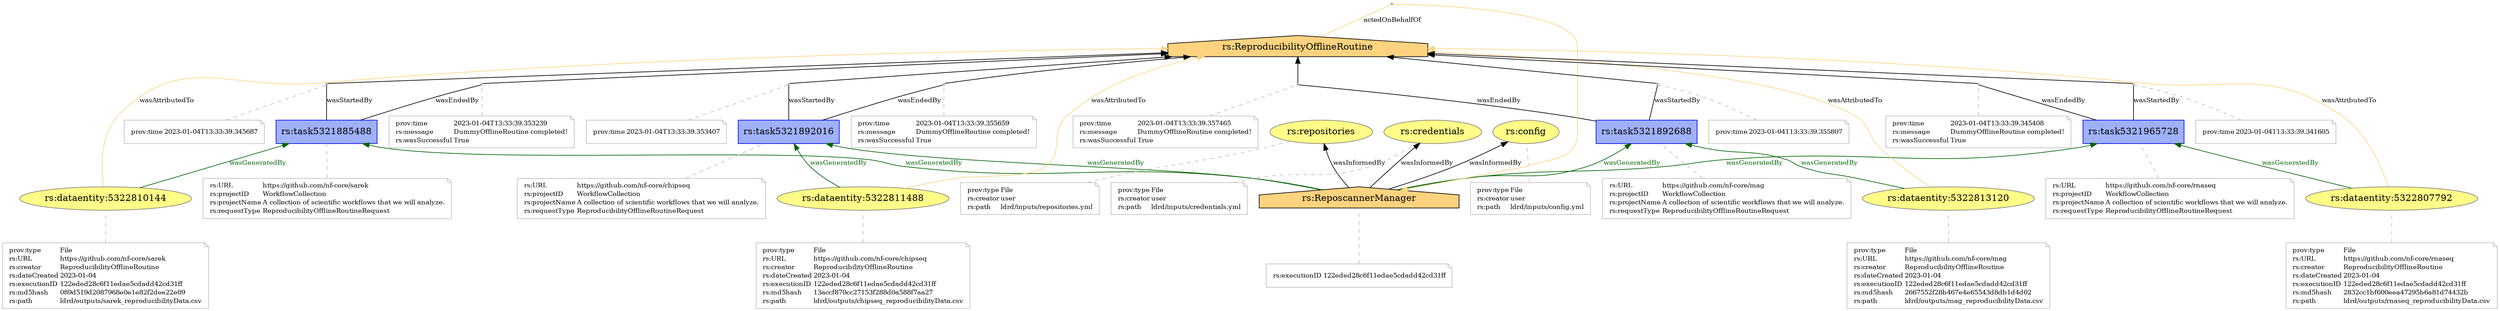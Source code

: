 digraph G {
charset="utf-8";
rankdir=BT;
n1 [URL="reposcanner/ReposcannerManager", fillcolor="#FED37F", label="rs:ReposcannerManager", shape=house, style=filled];
ann1 [color=gray, fontcolor=black, fontsize=10, label=<<TABLE cellpadding="0" border="0">
    <TR>
        <TD align="left" href="reposcanner/executionID">rs:executionID</TD>
        <TD align="left">122eded28c6f11edae5cdadd42cd31ff</TD>
    </TR>
    </TABLE>>, shape=note];
ann1 -> n1  [arrowhead=none, color=gray, style=dashed];
n2 [URL="reposcanner/repositories", color="#808080", fillcolor="#FFFC87", label="rs:repositories", shape=oval, style=filled];
ann2 [color=gray, fontcolor=black, fontsize=10, label=<<TABLE cellpadding="0" border="0">
    <TR>
        <TD align="left" href="http://www.w3.org/ns/prov#type">prov:type</TD>
        <TD align="left">File</TD>
    </TR>
    <TR>
        <TD align="left" href="reposcanner/creator">rs:creator</TD>
        <TD align="left">user</TD>
    </TR>
    <TR>
        <TD align="left" href="reposcanner/path">rs:path</TD>
        <TD align="left">ldrd/inputs/repositories.yml</TD>
    </TR>
    </TABLE>>, shape=note];
ann2 -> n2  [arrowhead=none, color=gray, style=dashed];
n3 [URL="reposcanner/credentials", color="#808080", fillcolor="#FFFC87", label="rs:credentials", shape=oval, style=filled];
ann3 [color=gray, fontcolor=black, fontsize=10, label=<<TABLE cellpadding="0" border="0">
    <TR>
        <TD align="left" href="http://www.w3.org/ns/prov#type">prov:type</TD>
        <TD align="left">File</TD>
    </TR>
    <TR>
        <TD align="left" href="reposcanner/creator">rs:creator</TD>
        <TD align="left">user</TD>
    </TR>
    <TR>
        <TD align="left" href="reposcanner/path">rs:path</TD>
        <TD align="left">ldrd/inputs/credentials.yml</TD>
    </TR>
    </TABLE>>, shape=note];
ann3 -> n3  [arrowhead=none, color=gray, style=dashed];
n4 [URL="reposcanner/config", color="#808080", fillcolor="#FFFC87", label="rs:config", shape=oval, style=filled];
ann4 [color=gray, fontcolor=black, fontsize=10, label=<<TABLE cellpadding="0" border="0">
    <TR>
        <TD align="left" href="http://www.w3.org/ns/prov#type">prov:type</TD>
        <TD align="left">File</TD>
    </TR>
    <TR>
        <TD align="left" href="reposcanner/creator">rs:creator</TD>
        <TD align="left">user</TD>
    </TR>
    <TR>
        <TD align="left" href="reposcanner/path">rs:path</TD>
        <TD align="left">ldrd/inputs/config.yml</TD>
    </TR>
    </TABLE>>, shape=note];
ann4 -> n4  [arrowhead=none, color=gray, style=dashed];
n5 [URL="reposcanner/ReproducibilityOfflineRoutine", fillcolor="#FED37F", label="rs:ReproducibilityOfflineRoutine", shape=house, style=filled];
n6 [URL="reposcanner/task5321965728", color="#0000FF", fillcolor="#9FB1FC", label="rs:task5321965728", shape=box, style=filled];
ann5 [color=gray, fontcolor=black, fontsize=10, label=<<TABLE cellpadding="0" border="0">
    <TR>
        <TD align="left" href="reposcanner/URL">rs:URL</TD>
        <TD align="left">https://github.com/nf-core/rnaseq</TD>
    </TR>
    <TR>
        <TD align="left" href="reposcanner/projectID">rs:projectID</TD>
        <TD align="left">WorkflowCollection</TD>
    </TR>
    <TR>
        <TD align="left" href="reposcanner/projectName">rs:projectName</TD>
        <TD align="left">A collection of scientific workflows that we will analyze.</TD>
    </TR>
    <TR>
        <TD align="left" href="reposcanner/requestType">rs:requestType</TD>
        <TD align="left">ReproducibilityOfflineRoutineRequest</TD>
    </TR>
    </TABLE>>, shape=note];
ann5 -> n6  [arrowhead=none, color=gray, style=dashed];
n7 [URL="reposcanner/task5321885488", color="#0000FF", fillcolor="#9FB1FC", label="rs:task5321885488", shape=box, style=filled];
ann6 [color=gray, fontcolor=black, fontsize=10, label=<<TABLE cellpadding="0" border="0">
    <TR>
        <TD align="left" href="reposcanner/URL">rs:URL</TD>
        <TD align="left">https://github.com/nf-core/sarek</TD>
    </TR>
    <TR>
        <TD align="left" href="reposcanner/projectID">rs:projectID</TD>
        <TD align="left">WorkflowCollection</TD>
    </TR>
    <TR>
        <TD align="left" href="reposcanner/projectName">rs:projectName</TD>
        <TD align="left">A collection of scientific workflows that we will analyze.</TD>
    </TR>
    <TR>
        <TD align="left" href="reposcanner/requestType">rs:requestType</TD>
        <TD align="left">ReproducibilityOfflineRoutineRequest</TD>
    </TR>
    </TABLE>>, shape=note];
ann6 -> n7  [arrowhead=none, color=gray, style=dashed];
n8 [URL="reposcanner/task5321892016", color="#0000FF", fillcolor="#9FB1FC", label="rs:task5321892016", shape=box, style=filled];
ann7 [color=gray, fontcolor=black, fontsize=10, label=<<TABLE cellpadding="0" border="0">
    <TR>
        <TD align="left" href="reposcanner/URL">rs:URL</TD>
        <TD align="left">https://github.com/nf-core/chipseq</TD>
    </TR>
    <TR>
        <TD align="left" href="reposcanner/projectID">rs:projectID</TD>
        <TD align="left">WorkflowCollection</TD>
    </TR>
    <TR>
        <TD align="left" href="reposcanner/projectName">rs:projectName</TD>
        <TD align="left">A collection of scientific workflows that we will analyze.</TD>
    </TR>
    <TR>
        <TD align="left" href="reposcanner/requestType">rs:requestType</TD>
        <TD align="left">ReproducibilityOfflineRoutineRequest</TD>
    </TR>
    </TABLE>>, shape=note];
ann7 -> n8  [arrowhead=none, color=gray, style=dashed];
n9 [URL="reposcanner/task5321892688", color="#0000FF", fillcolor="#9FB1FC", label="rs:task5321892688", shape=box, style=filled];
ann8 [color=gray, fontcolor=black, fontsize=10, label=<<TABLE cellpadding="0" border="0">
    <TR>
        <TD align="left" href="reposcanner/URL">rs:URL</TD>
        <TD align="left">https://github.com/nf-core/mag</TD>
    </TR>
    <TR>
        <TD align="left" href="reposcanner/projectID">rs:projectID</TD>
        <TD align="left">WorkflowCollection</TD>
    </TR>
    <TR>
        <TD align="left" href="reposcanner/projectName">rs:projectName</TD>
        <TD align="left">A collection of scientific workflows that we will analyze.</TD>
    </TR>
    <TR>
        <TD align="left" href="reposcanner/requestType">rs:requestType</TD>
        <TD align="left">ReproducibilityOfflineRoutineRequest</TD>
    </TR>
    </TABLE>>, shape=note];
ann8 -> n9  [arrowhead=none, color=gray, style=dashed];
n10 [URL="reposcanner/dataentity:5322807792", color="#808080", fillcolor="#FFFC87", label="rs:dataentity:5322807792", shape=oval, style=filled];
ann9 [color=gray, fontcolor=black, fontsize=10, label=<<TABLE cellpadding="0" border="0">
    <TR>
        <TD align="left" href="http://www.w3.org/ns/prov#type">prov:type</TD>
        <TD align="left">File</TD>
    </TR>
    <TR>
        <TD align="left" href="reposcanner/URL">rs:URL</TD>
        <TD align="left">https://github.com/nf-core/rnaseq</TD>
    </TR>
    <TR>
        <TD align="left" href="reposcanner/creator">rs:creator</TD>
        <TD align="left">ReproducibilityOfflineRoutine</TD>
    </TR>
    <TR>
        <TD align="left" href="reposcanner/dateCreated">rs:dateCreated</TD>
        <TD align="left">2023-01-04</TD>
    </TR>
    <TR>
        <TD align="left" href="reposcanner/executionID">rs:executionID</TD>
        <TD align="left">122eded28c6f11edae5cdadd42cd31ff</TD>
    </TR>
    <TR>
        <TD align="left" href="reposcanner/md5hash">rs:md5hash</TD>
        <TD align="left">2832cc1bf600eea47295b6a81d74432b</TD>
    </TR>
    <TR>
        <TD align="left" href="reposcanner/path">rs:path</TD>
        <TD align="left">ldrd/outputs/rnaseq_reproducibilityData.csv</TD>
    </TR>
    </TABLE>>, shape=note];
ann9 -> n10  [arrowhead=none, color=gray, style=dashed];
n11 [URL="reposcanner/dataentity:5322810144", color="#808080", fillcolor="#FFFC87", label="rs:dataentity:5322810144", shape=oval, style=filled];
ann10 [color=gray, fontcolor=black, fontsize=10, label=<<TABLE cellpadding="0" border="0">
    <TR>
        <TD align="left" href="http://www.w3.org/ns/prov#type">prov:type</TD>
        <TD align="left">File</TD>
    </TR>
    <TR>
        <TD align="left" href="reposcanner/URL">rs:URL</TD>
        <TD align="left">https://github.com/nf-core/sarek</TD>
    </TR>
    <TR>
        <TD align="left" href="reposcanner/creator">rs:creator</TD>
        <TD align="left">ReproducibilityOfflineRoutine</TD>
    </TR>
    <TR>
        <TD align="left" href="reposcanner/dateCreated">rs:dateCreated</TD>
        <TD align="left">2023-01-04</TD>
    </TR>
    <TR>
        <TD align="left" href="reposcanner/executionID">rs:executionID</TD>
        <TD align="left">122eded28c6f11edae5cdadd42cd31ff</TD>
    </TR>
    <TR>
        <TD align="left" href="reposcanner/md5hash">rs:md5hash</TD>
        <TD align="left">089d519d2087968e0e1e82f2dee22e09</TD>
    </TR>
    <TR>
        <TD align="left" href="reposcanner/path">rs:path</TD>
        <TD align="left">ldrd/outputs/sarek_reproducibilityData.csv</TD>
    </TR>
    </TABLE>>, shape=note];
ann10 -> n11  [arrowhead=none, color=gray, style=dashed];
n12 [URL="reposcanner/dataentity:5322811488", color="#808080", fillcolor="#FFFC87", label="rs:dataentity:5322811488", shape=oval, style=filled];
ann11 [color=gray, fontcolor=black, fontsize=10, label=<<TABLE cellpadding="0" border="0">
    <TR>
        <TD align="left" href="http://www.w3.org/ns/prov#type">prov:type</TD>
        <TD align="left">File</TD>
    </TR>
    <TR>
        <TD align="left" href="reposcanner/URL">rs:URL</TD>
        <TD align="left">https://github.com/nf-core/chipseq</TD>
    </TR>
    <TR>
        <TD align="left" href="reposcanner/creator">rs:creator</TD>
        <TD align="left">ReproducibilityOfflineRoutine</TD>
    </TR>
    <TR>
        <TD align="left" href="reposcanner/dateCreated">rs:dateCreated</TD>
        <TD align="left">2023-01-04</TD>
    </TR>
    <TR>
        <TD align="left" href="reposcanner/executionID">rs:executionID</TD>
        <TD align="left">122eded28c6f11edae5cdadd42cd31ff</TD>
    </TR>
    <TR>
        <TD align="left" href="reposcanner/md5hash">rs:md5hash</TD>
        <TD align="left">13accf870cc27153f288d0a588f7aa27</TD>
    </TR>
    <TR>
        <TD align="left" href="reposcanner/path">rs:path</TD>
        <TD align="left">ldrd/outputs/chipseq_reproducibilityData.csv</TD>
    </TR>
    </TABLE>>, shape=note];
ann11 -> n12  [arrowhead=none, color=gray, style=dashed];
n13 [URL="reposcanner/dataentity:5322813120", color="#808080", fillcolor="#FFFC87", label="rs:dataentity:5322813120", shape=oval, style=filled];
ann12 [color=gray, fontcolor=black, fontsize=10, label=<<TABLE cellpadding="0" border="0">
    <TR>
        <TD align="left" href="http://www.w3.org/ns/prov#type">prov:type</TD>
        <TD align="left">File</TD>
    </TR>
    <TR>
        <TD align="left" href="reposcanner/URL">rs:URL</TD>
        <TD align="left">https://github.com/nf-core/mag</TD>
    </TR>
    <TR>
        <TD align="left" href="reposcanner/creator">rs:creator</TD>
        <TD align="left">ReproducibilityOfflineRoutine</TD>
    </TR>
    <TR>
        <TD align="left" href="reposcanner/dateCreated">rs:dateCreated</TD>
        <TD align="left">2023-01-04</TD>
    </TR>
    <TR>
        <TD align="left" href="reposcanner/executionID">rs:executionID</TD>
        <TD align="left">122eded28c6f11edae5cdadd42cd31ff</TD>
    </TR>
    <TR>
        <TD align="left" href="reposcanner/md5hash">rs:md5hash</TD>
        <TD align="left">2667552f28b467e4e65543d8db1d4d02</TD>
    </TR>
    <TR>
        <TD align="left" href="reposcanner/path">rs:path</TD>
        <TD align="left">ldrd/outputs/mag_reproducibilityData.csv</TD>
    </TR>
    </TABLE>>, shape=note];
ann12 -> n13  [arrowhead=none, color=gray, style=dashed];
n1 -> n2  [fontsize="10.0", label=wasInformedBy];
n1 -> n3  [fontsize="10.0", label=wasInformedBy];
n1 -> n4  [fontsize="10.0", label=wasInformedBy];
b1 [color=gray, label="", shape=point];
n5 -> b1  [arrowhead=none, color="#FED37F", fontsize="10.0", label=actedOnBehalfOf];
b1 -> n1  [color="#FED37F", fontsize="10.0"];
n1 -> n6  [color=darkgreen, fontcolor=darkgreen, fontsize="10.0", label=wasGeneratedBy];
n1 -> n7  [color=darkgreen, fontcolor=darkgreen, fontsize="10.0", label=wasGeneratedBy];
n1 -> n8  [color=darkgreen, fontcolor=darkgreen, fontsize="10.0", label=wasGeneratedBy];
n1 -> n9  [color=darkgreen, fontcolor=darkgreen, fontsize="10.0", label=wasGeneratedBy];
b2 [color=gray, label="", shape=point];
n6 -> b2  [arrowhead=none, fontsize="10.0", label=wasStartedBy];
b2 -> n5  [fontsize="10.0"];
ann13 [color=gray, fontcolor=black, fontsize=10, label=<<TABLE cellpadding="0" border="0">
    <TR>
        <TD align="left" href="http://www.w3.org/ns/prov#time">prov:time</TD>
        <TD align="left">2023-01-04T13:33:39.341605</TD>
    </TR>
    </TABLE>>, shape=note];
ann13 -> b2  [arrowhead=none, color=gray, style=dashed];
b3 [color=gray, label="", shape=point];
n6 -> b3  [arrowhead=none, fontsize="10.0", label=wasEndedBy];
b3 -> n5  [fontsize="10.0"];
ann14 [color=gray, fontcolor=black, fontsize=10, label=<<TABLE cellpadding="0" border="0">
    <TR>
        <TD align="left" href="http://www.w3.org/ns/prov#time">prov:time</TD>
        <TD align="left">2023-01-04T13:33:39.345408</TD>
    </TR>
    <TR>
        <TD align="left" href="reposcanner/message">rs:message</TD>
        <TD align="left">DummyOfflineRoutine completed!</TD>
    </TR>
    <TR>
        <TD align="left" href="reposcanner/wasSuccessful">rs:wasSuccessful</TD>
        <TD align="left">True</TD>
    </TR>
    </TABLE>>, shape=note];
ann14 -> b3  [arrowhead=none, color=gray, style=dashed];
n10 -> n6  [color=darkgreen, fontcolor=darkgreen, fontsize="10.0", label=wasGeneratedBy];
n10 -> n5  [color="#FED37F", fontsize="10.0", label=wasAttributedTo];
b4 [color=gray, label="", shape=point];
n7 -> b4  [arrowhead=none, fontsize="10.0", label=wasStartedBy];
b4 -> n5  [fontsize="10.0"];
ann15 [color=gray, fontcolor=black, fontsize=10, label=<<TABLE cellpadding="0" border="0">
    <TR>
        <TD align="left" href="http://www.w3.org/ns/prov#time">prov:time</TD>
        <TD align="left">2023-01-04T13:33:39.345687</TD>
    </TR>
    </TABLE>>, shape=note];
ann15 -> b4  [arrowhead=none, color=gray, style=dashed];
b5 [color=gray, label="", shape=point];
n7 -> b5  [arrowhead=none, fontsize="10.0", label=wasEndedBy];
b5 -> n5  [fontsize="10.0"];
ann16 [color=gray, fontcolor=black, fontsize=10, label=<<TABLE cellpadding="0" border="0">
    <TR>
        <TD align="left" href="http://www.w3.org/ns/prov#time">prov:time</TD>
        <TD align="left">2023-01-04T13:33:39.353239</TD>
    </TR>
    <TR>
        <TD align="left" href="reposcanner/message">rs:message</TD>
        <TD align="left">DummyOfflineRoutine completed!</TD>
    </TR>
    <TR>
        <TD align="left" href="reposcanner/wasSuccessful">rs:wasSuccessful</TD>
        <TD align="left">True</TD>
    </TR>
    </TABLE>>, shape=note];
ann16 -> b5  [arrowhead=none, color=gray, style=dashed];
n11 -> n7  [color=darkgreen, fontcolor=darkgreen, fontsize="10.0", label=wasGeneratedBy];
n11 -> n5  [color="#FED37F", fontsize="10.0", label=wasAttributedTo];
b6 [color=gray, label="", shape=point];
n8 -> b6  [arrowhead=none, fontsize="10.0", label=wasStartedBy];
b6 -> n5  [fontsize="10.0"];
ann17 [color=gray, fontcolor=black, fontsize=10, label=<<TABLE cellpadding="0" border="0">
    <TR>
        <TD align="left" href="http://www.w3.org/ns/prov#time">prov:time</TD>
        <TD align="left">2023-01-04T13:33:39.353407</TD>
    </TR>
    </TABLE>>, shape=note];
ann17 -> b6  [arrowhead=none, color=gray, style=dashed];
b7 [color=gray, label="", shape=point];
n8 -> b7  [arrowhead=none, fontsize="10.0", label=wasEndedBy];
b7 -> n5  [fontsize="10.0"];
ann18 [color=gray, fontcolor=black, fontsize=10, label=<<TABLE cellpadding="0" border="0">
    <TR>
        <TD align="left" href="http://www.w3.org/ns/prov#time">prov:time</TD>
        <TD align="left">2023-01-04T13:33:39.355659</TD>
    </TR>
    <TR>
        <TD align="left" href="reposcanner/message">rs:message</TD>
        <TD align="left">DummyOfflineRoutine completed!</TD>
    </TR>
    <TR>
        <TD align="left" href="reposcanner/wasSuccessful">rs:wasSuccessful</TD>
        <TD align="left">True</TD>
    </TR>
    </TABLE>>, shape=note];
ann18 -> b7  [arrowhead=none, color=gray, style=dashed];
n12 -> n8  [color=darkgreen, fontcolor=darkgreen, fontsize="10.0", label=wasGeneratedBy];
n12 -> n5  [color="#FED37F", fontsize="10.0", label=wasAttributedTo];
b8 [color=gray, label="", shape=point];
n9 -> b8  [arrowhead=none, fontsize="10.0", label=wasStartedBy];
b8 -> n5  [fontsize="10.0"];
ann19 [color=gray, fontcolor=black, fontsize=10, label=<<TABLE cellpadding="0" border="0">
    <TR>
        <TD align="left" href="http://www.w3.org/ns/prov#time">prov:time</TD>
        <TD align="left">2023-01-04T13:33:39.355807</TD>
    </TR>
    </TABLE>>, shape=note];
ann19 -> b8  [arrowhead=none, color=gray, style=dashed];
b9 [color=gray, label="", shape=point];
n9 -> b9  [arrowhead=none, fontsize="10.0", label=wasEndedBy];
b9 -> n5  [fontsize="10.0"];
ann20 [color=gray, fontcolor=black, fontsize=10, label=<<TABLE cellpadding="0" border="0">
    <TR>
        <TD align="left" href="http://www.w3.org/ns/prov#time">prov:time</TD>
        <TD align="left">2023-01-04T13:33:39.357465</TD>
    </TR>
    <TR>
        <TD align="left" href="reposcanner/message">rs:message</TD>
        <TD align="left">DummyOfflineRoutine completed!</TD>
    </TR>
    <TR>
        <TD align="left" href="reposcanner/wasSuccessful">rs:wasSuccessful</TD>
        <TD align="left">True</TD>
    </TR>
    </TABLE>>, shape=note];
ann20 -> b9  [arrowhead=none, color=gray, style=dashed];
n13 -> n9  [color=darkgreen, fontcolor=darkgreen, fontsize="10.0", label=wasGeneratedBy];
n13 -> n5  [color="#FED37F", fontsize="10.0", label=wasAttributedTo];
}
